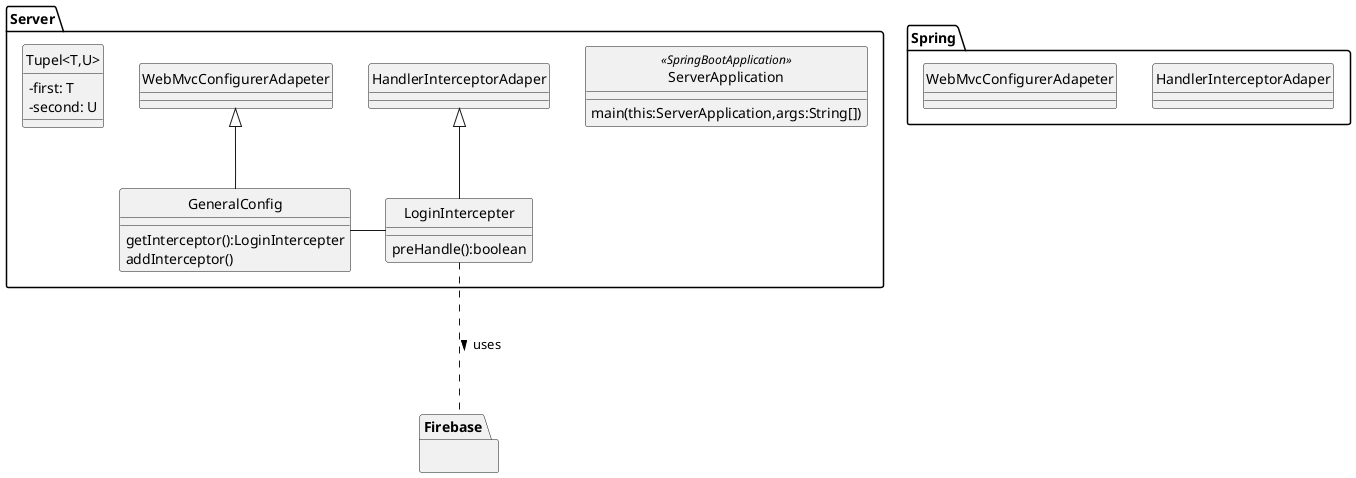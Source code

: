@startuml

skinparam monochrome true
skinparam shadowing false
skinparam genericDisplay old
skinparam classAttributeIconSize 0
hide circle


package Spring{
class HandlerInterceptorAdaper{}
class WebMvcConfigurerAdapeter{}

}

package Server
{
   GeneralConfig - LoginIntercepter


/'interface RequestToServer<<interface>>{

  +saveDelta(project: int, delta: String, user: String) /' don't know the Type of Token nor String
  +getLatestDelta(lastDataIdentifier: String, user: String): JSON
  +addUser(project: int, user: String): String
   +removeUser(project: int, delta: String, removedUser: String, admin: String): void
   +getOldData(lastDataIdentifier: String, project: int, user: String ): JSON /' i'm not sure if its enough


    +showPosts(user: String): List of png /'probably Png
    +displayPost(postID: int, user: String): List of png /'probably Png
    +downloadTemplate(templateID: int, String): JSON /' i'm not sure, if we have something like a templateID, or we need a postID and a templateID

  }

note right of RequestToServer
  First request for using the server, triggered by an action from the user.
    end note


'/


    class ServerApplication <<SpringBootApplication>>{
        main(this:ServerApplication,args:String[])
    }
    class GeneralConfig extends WebMvcConfigurerAdapeter{
        getInterceptor():LoginIntercepter
        addInterceptor()
    }
    class LoginIntercepter extends HandlerInterceptorAdaper {
        preHandle():boolean
    }


  class Tupel <T,U> {
      - first: T
      - second: U
  }
}
LoginIntercepter ... Firebase : uses >
package Firebase {
}


@enduml